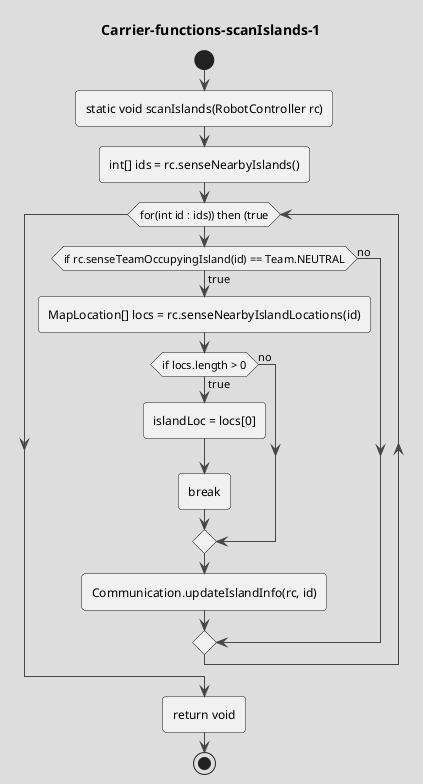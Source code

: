 @startuml Carrier-functions-scanIslands-1
!theme toy 
title Carrier-functions-scanIslands-1
start

:static void scanIslands(RobotController rc);
:int[] ids = rc.senseNearbyIslands();
while (for(int id : ids)) then (true)
    if(if rc.senseTeamOccupyingIsland(id) == Team.NEUTRAL) then (true)
        :MapLocation[] locs = rc.senseNearbyIslandLocations(id);
        if(if locs.length > 0) then (true)
            :islandLoc = locs[0];
            :break;
        else (no)
        endif
    :Communication.updateIslandInfo(rc, id);
    else (no)
    endif
endwhile

:return void; 
stop
@enduml

' :addWell(RobotController rc, WellInfo well)
' :MapLocation me = rc.getLocation();
' while (for (int i = 0; i < MAX_STARTING_WELLS; i++)) 
'     if (rc.readSharedArray(i) == 0) then (true)
'         :rc.writeSharedArray(i, locationToInt(rc, me));
'         :break;
'     else (no)
'     endif
' endwhile


